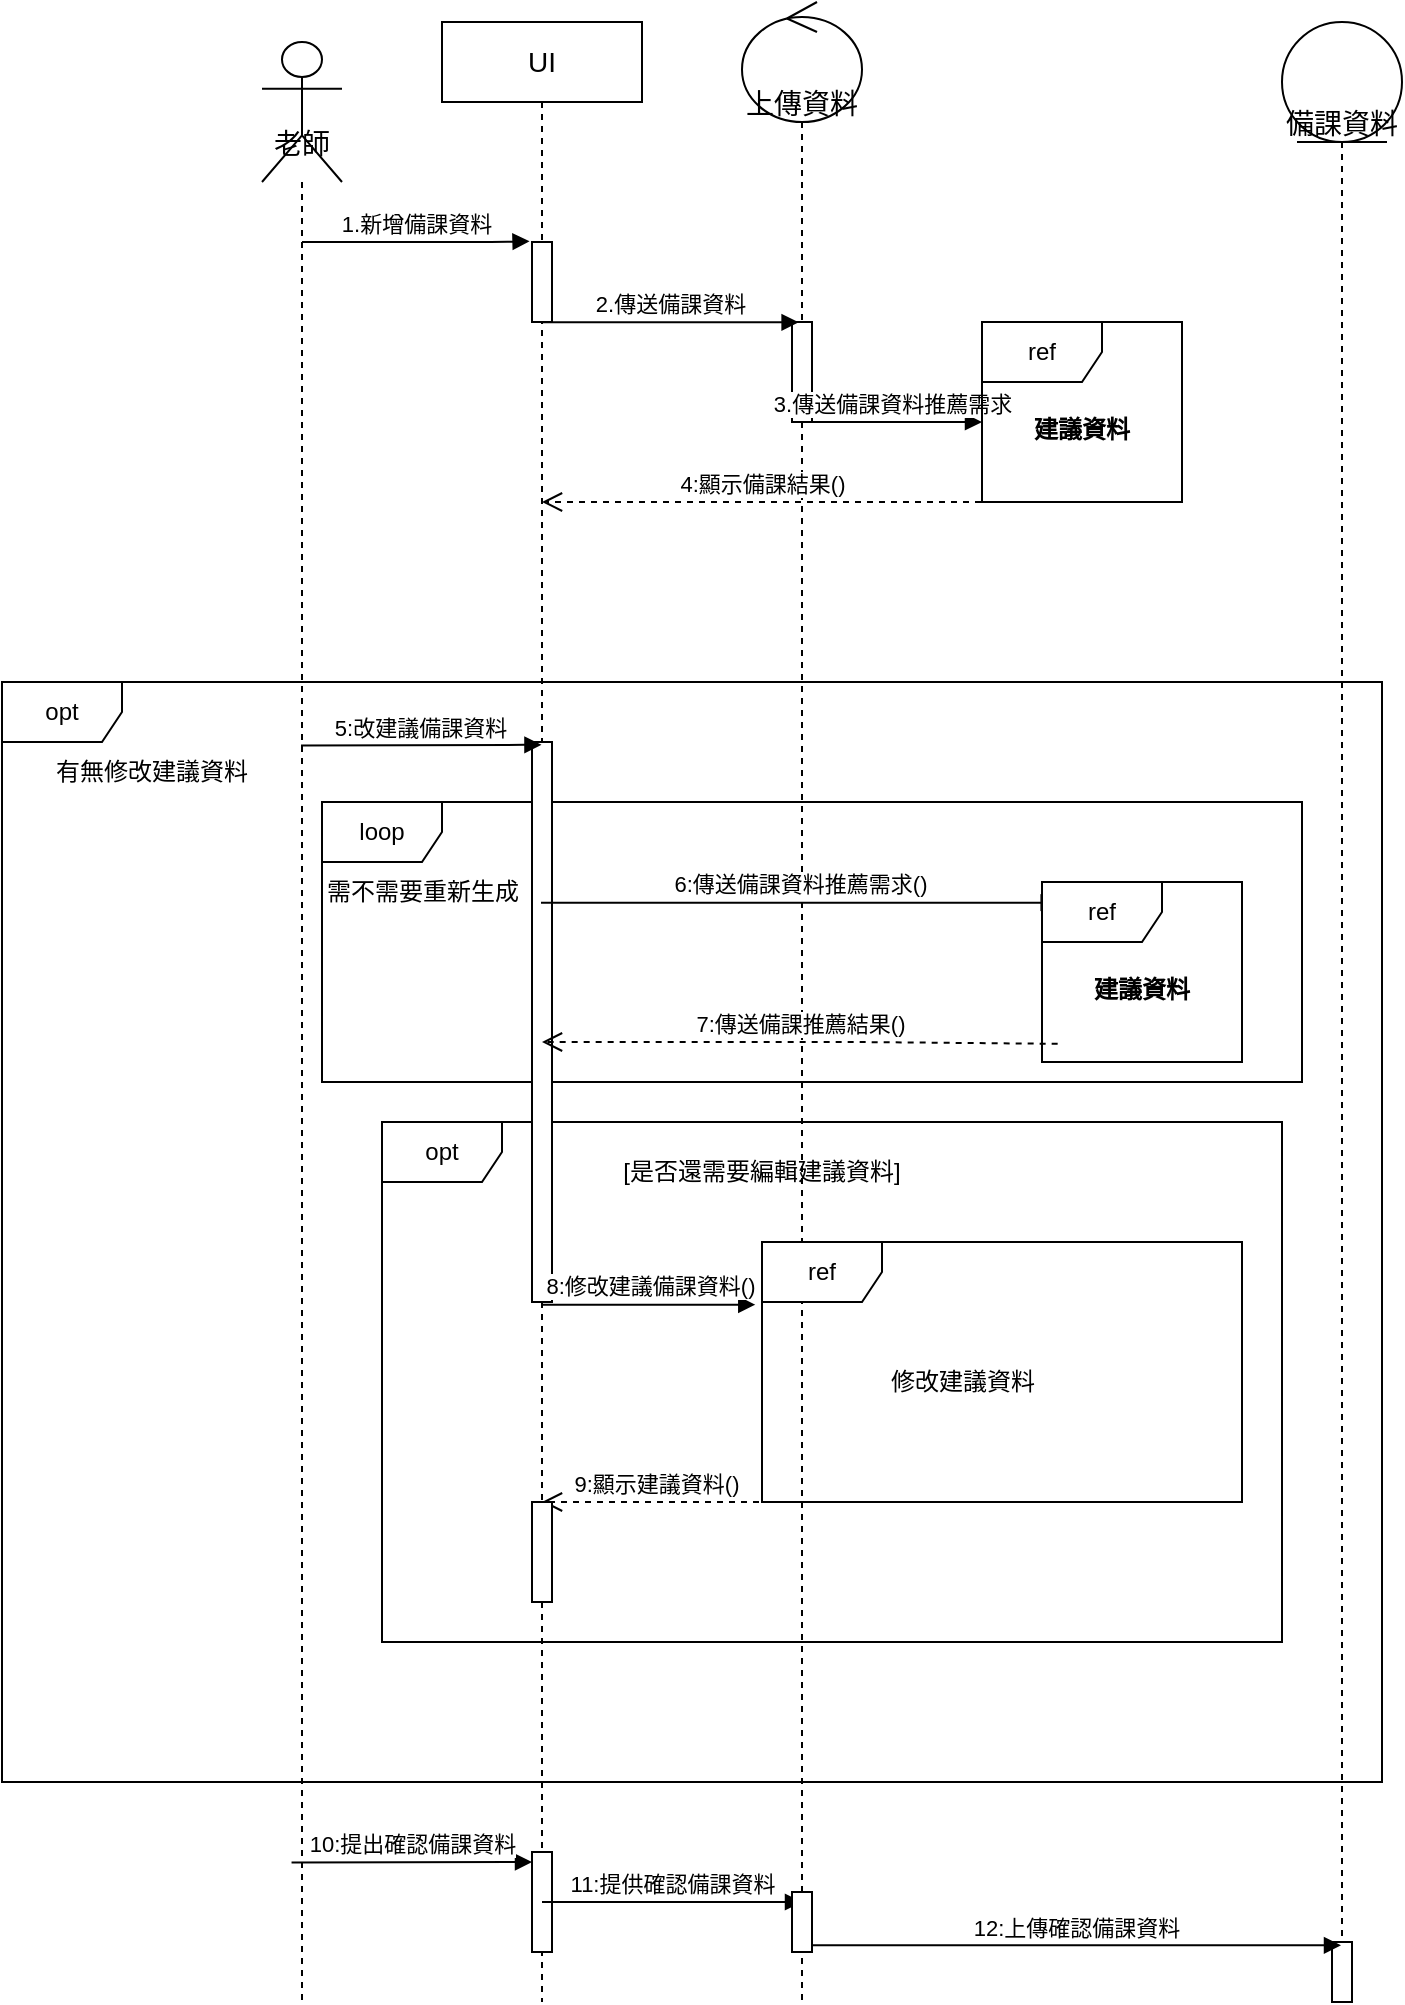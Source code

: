 <mxfile>
    <diagram name="第 1 页" id="_kCn5gWWrIlWfqqUU_DX">
        <mxGraphModel dx="576" dy="332" grid="1" gridSize="10" guides="1" tooltips="1" connect="1" arrows="1" fold="1" page="1" pageScale="1" pageWidth="1100" pageHeight="1700" math="0" shadow="0">
            <root>
                <mxCell id="0"/>
                <mxCell id="1" parent="0"/>
                <mxCell id="62" value="opt" style="shape=umlFrame;whiteSpace=wrap;html=1;" parent="1" vertex="1">
                    <mxGeometry y="420" width="690" height="550" as="geometry"/>
                </mxCell>
                <mxCell id="58" value="opt" style="shape=umlFrame;whiteSpace=wrap;html=1;" parent="1" vertex="1">
                    <mxGeometry x="190" y="640" width="450" height="260" as="geometry"/>
                </mxCell>
                <mxCell id="31" value="loop" style="shape=umlFrame;whiteSpace=wrap;html=1;" parent="1" vertex="1">
                    <mxGeometry x="160" y="480" width="490" height="140" as="geometry"/>
                </mxCell>
                <mxCell id="6" value="&lt;font style=&quot;font-size: 14px;&quot;&gt;老師&lt;/font&gt;" style="shape=umlLifeline;participant=umlActor;perimeter=lifelinePerimeter;whiteSpace=wrap;html=1;container=1;collapsible=0;recursiveResize=0;verticalAlign=top;spacingTop=36;outlineConnect=0;size=70;" parent="1" vertex="1">
                    <mxGeometry x="130" y="100" width="40" height="980" as="geometry"/>
                </mxCell>
                <mxCell id="8" value="UI" style="shape=umlLifeline;perimeter=lifelinePerimeter;whiteSpace=wrap;html=1;container=1;collapsible=0;recursiveResize=0;outlineConnect=0;fontSize=14;" parent="1" vertex="1">
                    <mxGeometry x="220" y="90" width="100" height="990" as="geometry"/>
                </mxCell>
                <mxCell id="15" value="" style="html=1;points=[];perimeter=orthogonalPerimeter;" parent="8" vertex="1">
                    <mxGeometry x="45" y="110" width="10" height="40" as="geometry"/>
                </mxCell>
                <mxCell id="27" value="" style="html=1;points=[];perimeter=orthogonalPerimeter;" parent="8" vertex="1">
                    <mxGeometry x="45" y="360" width="10" height="280" as="geometry"/>
                </mxCell>
                <mxCell id="56" value="9:顯示建議資料()" style="html=1;verticalAlign=bottom;endArrow=open;dashed=1;endSize=8;" parent="8" edge="1">
                    <mxGeometry relative="1" as="geometry">
                        <mxPoint x="164.5" y="740" as="sourcePoint"/>
                        <mxPoint x="50" y="740" as="targetPoint"/>
                        <Array as="points">
                            <mxPoint x="85" y="740"/>
                        </Array>
                    </mxGeometry>
                </mxCell>
                <mxCell id="57" value="" style="html=1;points=[];perimeter=orthogonalPerimeter;" parent="8" vertex="1">
                    <mxGeometry x="45" y="740" width="10" height="50" as="geometry"/>
                </mxCell>
                <mxCell id="97" value="10:提出確認備課資料" style="html=1;verticalAlign=bottom;startArrow=none;startFill=0;endArrow=block;startSize=8;entryX=0.473;entryY=0.005;entryDx=0;entryDy=0;entryPerimeter=0;" parent="8" edge="1">
                    <mxGeometry width="60" relative="1" as="geometry">
                        <mxPoint x="-75.23" y="920.3" as="sourcePoint"/>
                        <mxPoint x="45" y="920" as="targetPoint"/>
                    </mxGeometry>
                </mxCell>
                <mxCell id="98" value="" style="html=1;points=[];perimeter=orthogonalPerimeter;" parent="8" vertex="1">
                    <mxGeometry x="45" y="915" width="10" height="50" as="geometry"/>
                </mxCell>
                <mxCell id="9" value="上傳資料" style="shape=umlLifeline;participant=umlControl;perimeter=lifelinePerimeter;whiteSpace=wrap;html=1;container=1;collapsible=0;recursiveResize=0;verticalAlign=top;spacingTop=36;outlineConnect=0;fontSize=14;size=60;align=center;" parent="1" vertex="1">
                    <mxGeometry x="370" y="80" width="60" height="1000" as="geometry"/>
                </mxCell>
                <mxCell id="17" value="" style="html=1;points=[];perimeter=orthogonalPerimeter;" parent="9" vertex="1">
                    <mxGeometry x="25" y="160" width="10" height="50" as="geometry"/>
                </mxCell>
                <mxCell id="76" value="4:顯示備課結果()" style="html=1;verticalAlign=bottom;endArrow=open;dashed=1;endSize=8;" parent="9" edge="1">
                    <mxGeometry x="-0.002" relative="1" as="geometry">
                        <mxPoint x="119.5" y="250.0" as="sourcePoint"/>
                        <mxPoint x="-100" y="250" as="targetPoint"/>
                        <mxPoint as="offset"/>
                    </mxGeometry>
                </mxCell>
                <mxCell id="14" value="1.新增備課資料" style="html=1;verticalAlign=bottom;startArrow=none;startFill=0;endArrow=block;startSize=8;entryX=-0.122;entryY=-0.009;entryDx=0;entryDy=0;entryPerimeter=0;" parent="1" source="6" target="15" edge="1">
                    <mxGeometry width="60" relative="1" as="geometry">
                        <mxPoint x="200" y="200" as="sourcePoint"/>
                        <mxPoint x="260" y="200" as="targetPoint"/>
                        <Array as="points">
                            <mxPoint x="250" y="200"/>
                        </Array>
                    </mxGeometry>
                </mxCell>
                <mxCell id="16" value="2.傳送備課資料" style="html=1;verticalAlign=bottom;startArrow=none;startFill=0;endArrow=block;startSize=8;entryX=0.33;entryY=0.003;entryDx=0;entryDy=0;entryPerimeter=0;" parent="1" source="8" target="17" edge="1">
                    <mxGeometry width="60" relative="1" as="geometry">
                        <mxPoint x="300" y="260" as="sourcePoint"/>
                        <mxPoint x="360" y="260" as="targetPoint"/>
                    </mxGeometry>
                </mxCell>
                <mxCell id="20" value="3.傳送備課資料推薦需求" style="html=1;verticalAlign=bottom;startArrow=none;startFill=0;endArrow=block;startSize=8;" parent="1" source="9" edge="1">
                    <mxGeometry width="60" relative="1" as="geometry">
                        <mxPoint x="440" y="309" as="sourcePoint"/>
                        <mxPoint x="490" y="290" as="targetPoint"/>
                    </mxGeometry>
                </mxCell>
                <mxCell id="26" value="5:改建議備課資料" style="html=1;verticalAlign=bottom;startArrow=none;startFill=0;endArrow=block;startSize=8;entryX=0.473;entryY=0.005;entryDx=0;entryDy=0;entryPerimeter=0;" parent="1" target="27" edge="1">
                    <mxGeometry width="60" relative="1" as="geometry">
                        <mxPoint x="149.5" y="451.7" as="sourcePoint"/>
                        <mxPoint x="230" y="450" as="targetPoint"/>
                    </mxGeometry>
                </mxCell>
                <mxCell id="29" value="&lt;span style=&quot;&quot;&gt;6:傳送備課資料推薦需求()&lt;/span&gt;" style="html=1;verticalAlign=bottom;startArrow=none;startFill=0;endArrow=block;startSize=8;entryX=0.283;entryY=0.005;entryDx=0;entryDy=0;entryPerimeter=0;" parent="1" edge="1">
                    <mxGeometry x="0.0" width="60" relative="1" as="geometry">
                        <mxPoint x="269.5" y="530.35" as="sourcePoint"/>
                        <mxPoint x="527.83" y="530.35" as="targetPoint"/>
                        <mxPoint as="offset"/>
                    </mxGeometry>
                </mxCell>
                <mxCell id="34" value="需不需要重新生成" style="text;html=1;align=center;verticalAlign=middle;resizable=0;points=[];autosize=1;strokeColor=none;fillColor=none;" parent="1" vertex="1">
                    <mxGeometry x="150" y="510" width="120" height="30" as="geometry"/>
                </mxCell>
                <mxCell id="42" value="7:傳送備課推薦結果()" style="html=1;verticalAlign=bottom;endArrow=open;dashed=1;endSize=8;exitX=0.283;exitY=1.013;exitDx=0;exitDy=0;exitPerimeter=0;" parent="1" edge="1">
                    <mxGeometry relative="1" as="geometry">
                        <mxPoint x="527.83" y="600.91" as="sourcePoint"/>
                        <mxPoint x="270" y="600" as="targetPoint"/>
                        <Array as="points">
                            <mxPoint x="427.75" y="600"/>
                        </Array>
                    </mxGeometry>
                </mxCell>
                <mxCell id="45" value="ref" style="shape=umlFrame;whiteSpace=wrap;html=1;" parent="1" vertex="1">
                    <mxGeometry x="380" y="700" width="240" height="130" as="geometry"/>
                </mxCell>
                <mxCell id="47" value="8:修改建議備課資料()" style="html=1;verticalAlign=bottom;startArrow=none;startFill=0;endArrow=block;startSize=8;entryX=-0.014;entryY=0.241;entryDx=0;entryDy=0;entryPerimeter=0;" parent="1" source="8" target="45" edge="1">
                    <mxGeometry width="60" relative="1" as="geometry">
                        <mxPoint x="300" y="659" as="sourcePoint"/>
                        <mxPoint x="230" y="660" as="targetPoint"/>
                    </mxGeometry>
                </mxCell>
                <mxCell id="55" value="有無修改建議資料" style="text;html=1;align=center;verticalAlign=middle;whiteSpace=wrap;rounded=0;" parent="1" vertex="1">
                    <mxGeometry x="10" y="450" width="130" height="30" as="geometry"/>
                </mxCell>
                <mxCell id="61" value="[是否還需要編輯建議資料]" style="text;html=1;align=center;verticalAlign=middle;whiteSpace=wrap;rounded=0;" parent="1" vertex="1">
                    <mxGeometry x="300" y="650" width="160" height="30" as="geometry"/>
                </mxCell>
                <mxCell id="63" value="修改建議資料" style="text;html=1;align=center;verticalAlign=middle;resizable=0;points=[];autosize=1;strokeColor=none;fillColor=none;" parent="1" vertex="1">
                    <mxGeometry x="430" y="755" width="100" height="30" as="geometry"/>
                </mxCell>
                <mxCell id="64" value="備課資料" style="shape=umlLifeline;participant=umlEntity;perimeter=lifelinePerimeter;whiteSpace=wrap;html=1;container=1;collapsible=0;recursiveResize=0;verticalAlign=top;spacingTop=36;outlineConnect=0;fontSize=14;size=60;" parent="1" vertex="1">
                    <mxGeometry x="640" y="90" width="60" height="990" as="geometry"/>
                </mxCell>
                <mxCell id="71" value="ref" style="shape=umlFrame;whiteSpace=wrap;html=1;" parent="1" vertex="1">
                    <mxGeometry x="520" y="520" width="100" height="90" as="geometry"/>
                </mxCell>
                <mxCell id="72" value="ref" style="shape=umlFrame;whiteSpace=wrap;html=1;" parent="1" vertex="1">
                    <mxGeometry x="490" y="240" width="100" height="90" as="geometry"/>
                </mxCell>
                <mxCell id="73" value="建議資料" style="text;align=center;fontStyle=1;verticalAlign=middle;spacingLeft=3;spacingRight=3;strokeColor=none;rotatable=0;points=[[0,0.5],[1,0.5]];portConstraint=eastwest;" parent="1" vertex="1">
                    <mxGeometry x="500" y="280" width="80" height="26" as="geometry"/>
                </mxCell>
                <mxCell id="74" value="建議資料" style="text;align=center;fontStyle=1;verticalAlign=middle;spacingLeft=3;spacingRight=3;strokeColor=none;rotatable=0;points=[[0,0.5],[1,0.5]];portConstraint=eastwest;" parent="1" vertex="1">
                    <mxGeometry x="530" y="560" width="80" height="26" as="geometry"/>
                </mxCell>
                <mxCell id="94" value="11:提供確認備課資料" style="html=1;verticalAlign=bottom;startArrow=none;startFill=0;endArrow=block;startSize=8;exitX=1.007;exitY=0.889;exitDx=0;exitDy=0;exitPerimeter=0;" parent="1" edge="1">
                    <mxGeometry width="60" relative="1" as="geometry">
                        <mxPoint x="270.0" y="1030.0" as="sourcePoint"/>
                        <mxPoint x="400" y="1030" as="targetPoint"/>
                    </mxGeometry>
                </mxCell>
                <mxCell id="99" value="" style="html=1;points=[];perimeter=orthogonalPerimeter;" parent="1" vertex="1">
                    <mxGeometry x="665" y="1050" width="10" height="30" as="geometry"/>
                </mxCell>
                <mxCell id="100" value="12:上傳確認備課資料" style="html=1;verticalAlign=bottom;startArrow=none;startFill=0;endArrow=block;startSize=8;exitX=1.007;exitY=0.889;exitDx=0;exitDy=0;exitPerimeter=0;" edge="1" parent="1" source="101" target="64">
                    <mxGeometry width="60" relative="1" as="geometry">
                        <mxPoint x="400" y="1050.0" as="sourcePoint"/>
                        <mxPoint x="530" y="1050" as="targetPoint"/>
                    </mxGeometry>
                </mxCell>
                <mxCell id="102" value="" style="html=1;verticalAlign=bottom;startArrow=none;startFill=0;endArrow=none;startSize=8;exitX=1.007;exitY=0.889;exitDx=0;exitDy=0;exitPerimeter=0;" edge="1" parent="1" target="101">
                    <mxGeometry width="60" relative="1" as="geometry">
                        <mxPoint x="400" y="1050.0" as="sourcePoint"/>
                        <mxPoint x="669.5" y="1050.0" as="targetPoint"/>
                    </mxGeometry>
                </mxCell>
                <mxCell id="101" value="" style="html=1;points=[];perimeter=orthogonalPerimeter;" vertex="1" parent="1">
                    <mxGeometry x="395" y="1025" width="10" height="30" as="geometry"/>
                </mxCell>
            </root>
        </mxGraphModel>
    </diagram>
</mxfile>